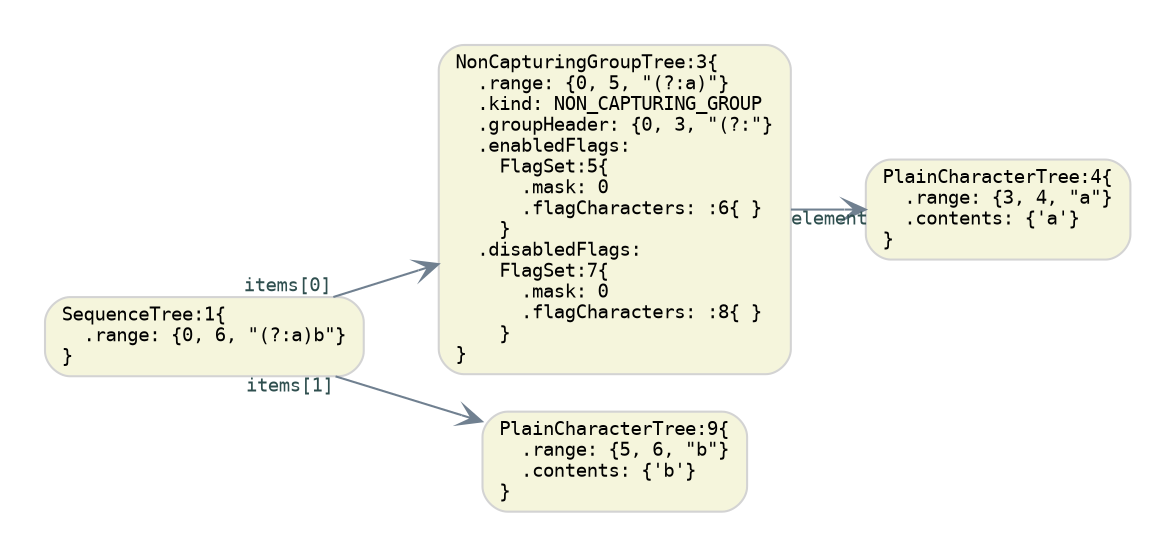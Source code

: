 digraph G {
  rankdir=LR;
  graph [fontname="Monospace", fontsize="11", pad="0.3"]

  // default nodes
  node [fontname="Monospace", fontsize= "9", shape="box", style="rounded,filled", color="LightGray", fillcolor="Beige", fixedsize="false", width="0.75"]
  1[ label="SequenceTree:1\{\l  .range: \{0, 6, \"(?:a)b\"\}\l\}\l" ]
  3[ label="NonCapturingGroupTree:3\{\l  .range: \{0, 5, \"(?:a)\"\}\l  .kind: NON_CAPTURING_GROUP\l  .groupHeader: \{0, 3, \"(?:\"\}\l  .enabledFlags:\l    FlagSet:5\{\l      .mask: 0\l      .flagCharacters: :6\{ \}\l    \}\l  .disabledFlags:\l    FlagSet:7\{\l      .mask: 0\l      .flagCharacters: :8\{ \}\l    \}\l\}\l" ]
  4[ label="PlainCharacterTree:4\{\l  .range: \{3, 4, \"a\"\}\l  .contents: \{'a'\}\l\}\l" ]
  9[ label="PlainCharacterTree:9\{\l  .range: \{5, 6, \"b\"\}\l  .contents: \{'b'\}\l\}\l" ]

  // default edges
  edge [fontname="Monospace", fontsize="9", style="solid", color="SlateGray", fontcolor="DarkSlateGray", arrowhead="vee", arrowtail="none", dir="both"]
  3 -> 4 [ label="",  taillabel="element" ]
  1 -> 3 [ label="",  taillabel="items[0]" ]
  1 -> 9 [ label="",  taillabel="items[1]" ]
}
